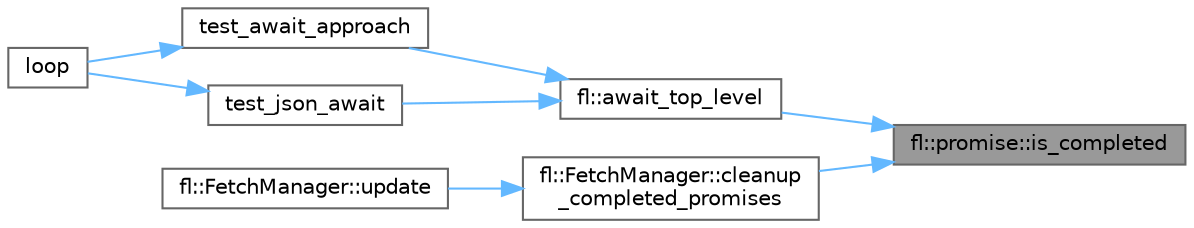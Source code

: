 digraph "fl::promise::is_completed"
{
 // INTERACTIVE_SVG=YES
 // LATEX_PDF_SIZE
  bgcolor="transparent";
  edge [fontname=Helvetica,fontsize=10,labelfontname=Helvetica,labelfontsize=10];
  node [fontname=Helvetica,fontsize=10,shape=box,height=0.2,width=0.4];
  rankdir="RL";
  Node1 [id="Node000001",label="fl::promise::is_completed",height=0.2,width=0.4,color="gray40", fillcolor="grey60", style="filled", fontcolor="black",tooltip="Check if promise is completed (resolved or rejected)"];
  Node1 -> Node2 [id="edge1_Node000001_Node000002",dir="back",color="steelblue1",style="solid",tooltip=" "];
  Node2 [id="Node000002",label="fl::await_top_level",height=0.2,width=0.4,color="grey40", fillcolor="white", style="filled",URL="$d4/d36/namespacefl_a422168cc1b8dc2e0a10dfedf921ac003.html#a422168cc1b8dc2e0a10dfedf921ac003",tooltip="Synchronously wait for a promise to complete (ONLY safe in top-level contexts)"];
  Node2 -> Node3 [id="edge2_Node000002_Node000003",dir="back",color="steelblue1",style="solid",tooltip=" "];
  Node3 [id="Node000003",label="test_await_approach",height=0.2,width=0.4,color="grey40", fillcolor="white", style="filled",URL="$d5/dec/_net_test_real_8h_a75e6549812ad7bff897e0c92a225878a.html#a75e6549812ad7bff897e0c92a225878a",tooltip=" "];
  Node3 -> Node4 [id="edge3_Node000003_Node000004",dir="back",color="steelblue1",style="solid",tooltip=" "];
  Node4 [id="Node000004",label="loop",height=0.2,width=0.4,color="grey40", fillcolor="white", style="filled",URL="$d5/dec/_net_test_real_8h_afe461d27b9c48d5921c00d521181f12f.html#afe461d27b9c48d5921c00d521181f12f",tooltip=" "];
  Node2 -> Node5 [id="edge4_Node000002_Node000005",dir="back",color="steelblue1",style="solid",tooltip=" "];
  Node5 [id="Node000005",label="test_json_await",height=0.2,width=0.4,color="grey40", fillcolor="white", style="filled",URL="$d5/dec/_net_test_real_8h_a648cd3d90f8e240cbbfe5cb934057124.html#a648cd3d90f8e240cbbfe5cb934057124",tooltip="APPROACH 4: JSON Response with await pattern   Same JSON handling but using await_top_level for synch..."];
  Node5 -> Node4 [id="edge5_Node000005_Node000004",dir="back",color="steelblue1",style="solid",tooltip=" "];
  Node1 -> Node6 [id="edge6_Node000001_Node000006",dir="back",color="steelblue1",style="solid",tooltip=" "];
  Node6 [id="Node000006",label="fl::FetchManager::cleanup\l_completed_promises",height=0.2,width=0.4,color="grey40", fillcolor="white", style="filled",URL="$d3/d35/classfl_1_1_fetch_manager_a812860476db2eb58c04be44261113083.html#a812860476db2eb58c04be44261113083",tooltip=" "];
  Node6 -> Node7 [id="edge7_Node000006_Node000007",dir="back",color="steelblue1",style="solid",tooltip=" "];
  Node7 [id="Node000007",label="fl::FetchManager::update",height=0.2,width=0.4,color="grey40", fillcolor="white", style="filled",URL="$d3/d35/classfl_1_1_fetch_manager_a54544b6df1aaf16db800dc35ac76f1a4.html#a54544b6df1aaf16db800dc35ac76f1a4",tooltip="Update this async runner (called during async pumping)"];
}
